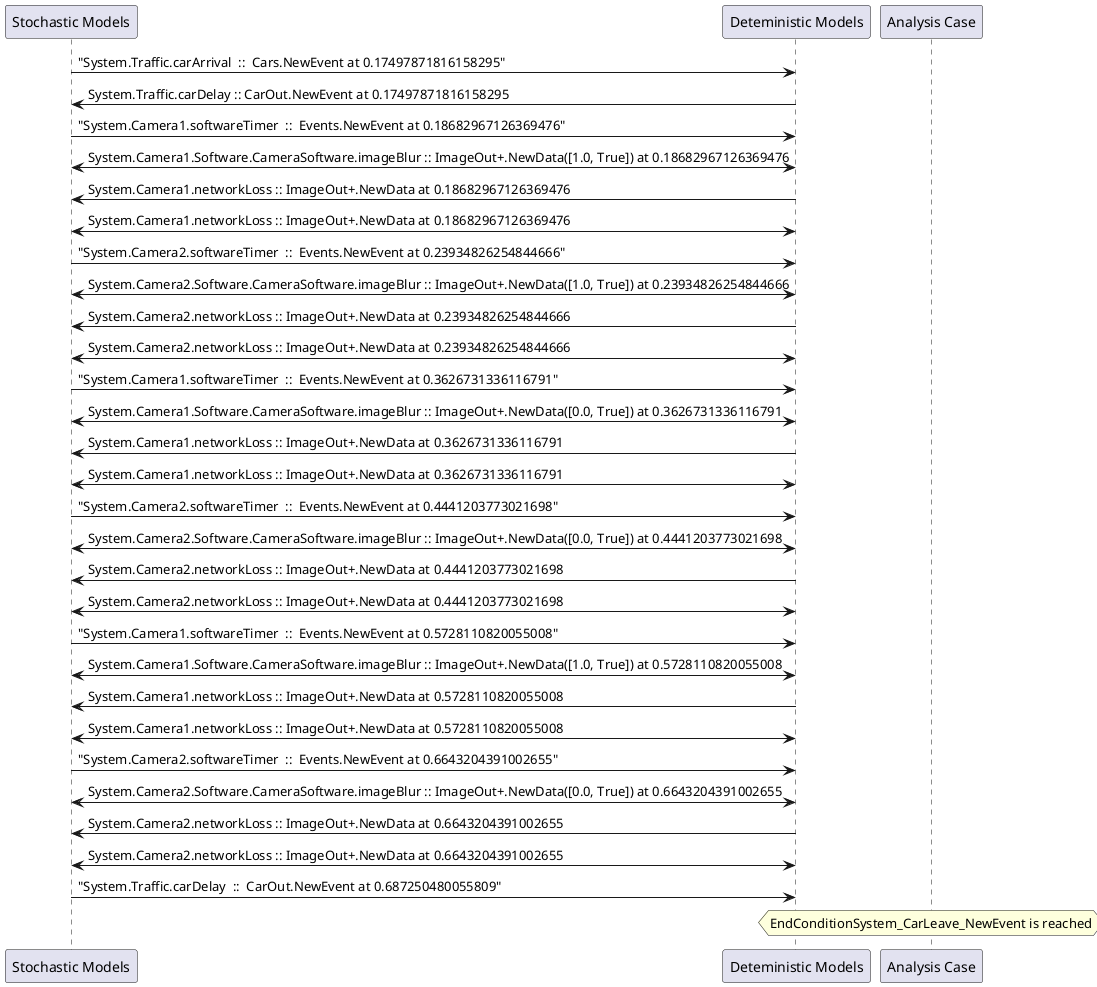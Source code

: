 
	@startuml
	participant "Stochastic Models" as stochmodel
	participant "Deteministic Models" as detmodel
	participant "Analysis Case" as analysis
	{19674_stop} stochmodel -> detmodel : "System.Traffic.carArrival  ::  Cars.NewEvent at 0.17497871816158295"
{19686_start} detmodel -> stochmodel : System.Traffic.carDelay :: CarOut.NewEvent at 0.17497871816158295
{19642_stop} stochmodel -> detmodel : "System.Camera1.softwareTimer  ::  Events.NewEvent at 0.18682967126369476"
detmodel <-> stochmodel : System.Camera1.Software.CameraSoftware.imageBlur :: ImageOut+.NewData([1.0, True]) at 0.18682967126369476
detmodel -> stochmodel : System.Camera1.networkLoss :: ImageOut+.NewData at 0.18682967126369476
detmodel <-> stochmodel : System.Camera1.networkLoss :: ImageOut+.NewData at 0.18682967126369476
{19658_stop} stochmodel -> detmodel : "System.Camera2.softwareTimer  ::  Events.NewEvent at 0.23934826254844666"
detmodel <-> stochmodel : System.Camera2.Software.CameraSoftware.imageBlur :: ImageOut+.NewData([1.0, True]) at 0.23934826254844666
detmodel -> stochmodel : System.Camera2.networkLoss :: ImageOut+.NewData at 0.23934826254844666
detmodel <-> stochmodel : System.Camera2.networkLoss :: ImageOut+.NewData at 0.23934826254844666
{19643_stop} stochmodel -> detmodel : "System.Camera1.softwareTimer  ::  Events.NewEvent at 0.3626731336116791"
detmodel <-> stochmodel : System.Camera1.Software.CameraSoftware.imageBlur :: ImageOut+.NewData([0.0, True]) at 0.3626731336116791
detmodel -> stochmodel : System.Camera1.networkLoss :: ImageOut+.NewData at 0.3626731336116791
detmodel <-> stochmodel : System.Camera1.networkLoss :: ImageOut+.NewData at 0.3626731336116791
{19659_stop} stochmodel -> detmodel : "System.Camera2.softwareTimer  ::  Events.NewEvent at 0.4441203773021698"
detmodel <-> stochmodel : System.Camera2.Software.CameraSoftware.imageBlur :: ImageOut+.NewData([0.0, True]) at 0.4441203773021698
detmodel -> stochmodel : System.Camera2.networkLoss :: ImageOut+.NewData at 0.4441203773021698
detmodel <-> stochmodel : System.Camera2.networkLoss :: ImageOut+.NewData at 0.4441203773021698
{19644_stop} stochmodel -> detmodel : "System.Camera1.softwareTimer  ::  Events.NewEvent at 0.5728110820055008"
detmodel <-> stochmodel : System.Camera1.Software.CameraSoftware.imageBlur :: ImageOut+.NewData([1.0, True]) at 0.5728110820055008
detmodel -> stochmodel : System.Camera1.networkLoss :: ImageOut+.NewData at 0.5728110820055008
detmodel <-> stochmodel : System.Camera1.networkLoss :: ImageOut+.NewData at 0.5728110820055008
{19660_stop} stochmodel -> detmodel : "System.Camera2.softwareTimer  ::  Events.NewEvent at 0.6643204391002655"
detmodel <-> stochmodel : System.Camera2.Software.CameraSoftware.imageBlur :: ImageOut+.NewData([0.0, True]) at 0.6643204391002655
detmodel -> stochmodel : System.Camera2.networkLoss :: ImageOut+.NewData at 0.6643204391002655
detmodel <-> stochmodel : System.Camera2.networkLoss :: ImageOut+.NewData at 0.6643204391002655
{19686_stop} stochmodel -> detmodel : "System.Traffic.carDelay  ::  CarOut.NewEvent at 0.687250480055809"
{19686_start} <-> {19686_stop} : delay
hnote over analysis 
EndConditionSystem_CarLeave_NewEvent is reached
endnote
@enduml